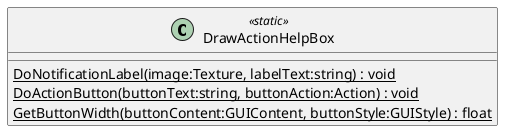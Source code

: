 @startuml
class DrawActionHelpBox <<static>> {
    {static} DoNotificationLabel(image:Texture, labelText:string) : void
    {static} DoActionButton(buttonText:string, buttonAction:Action) : void
    {static} GetButtonWidth(buttonContent:GUIContent, buttonStyle:GUIStyle) : float
}
@enduml
